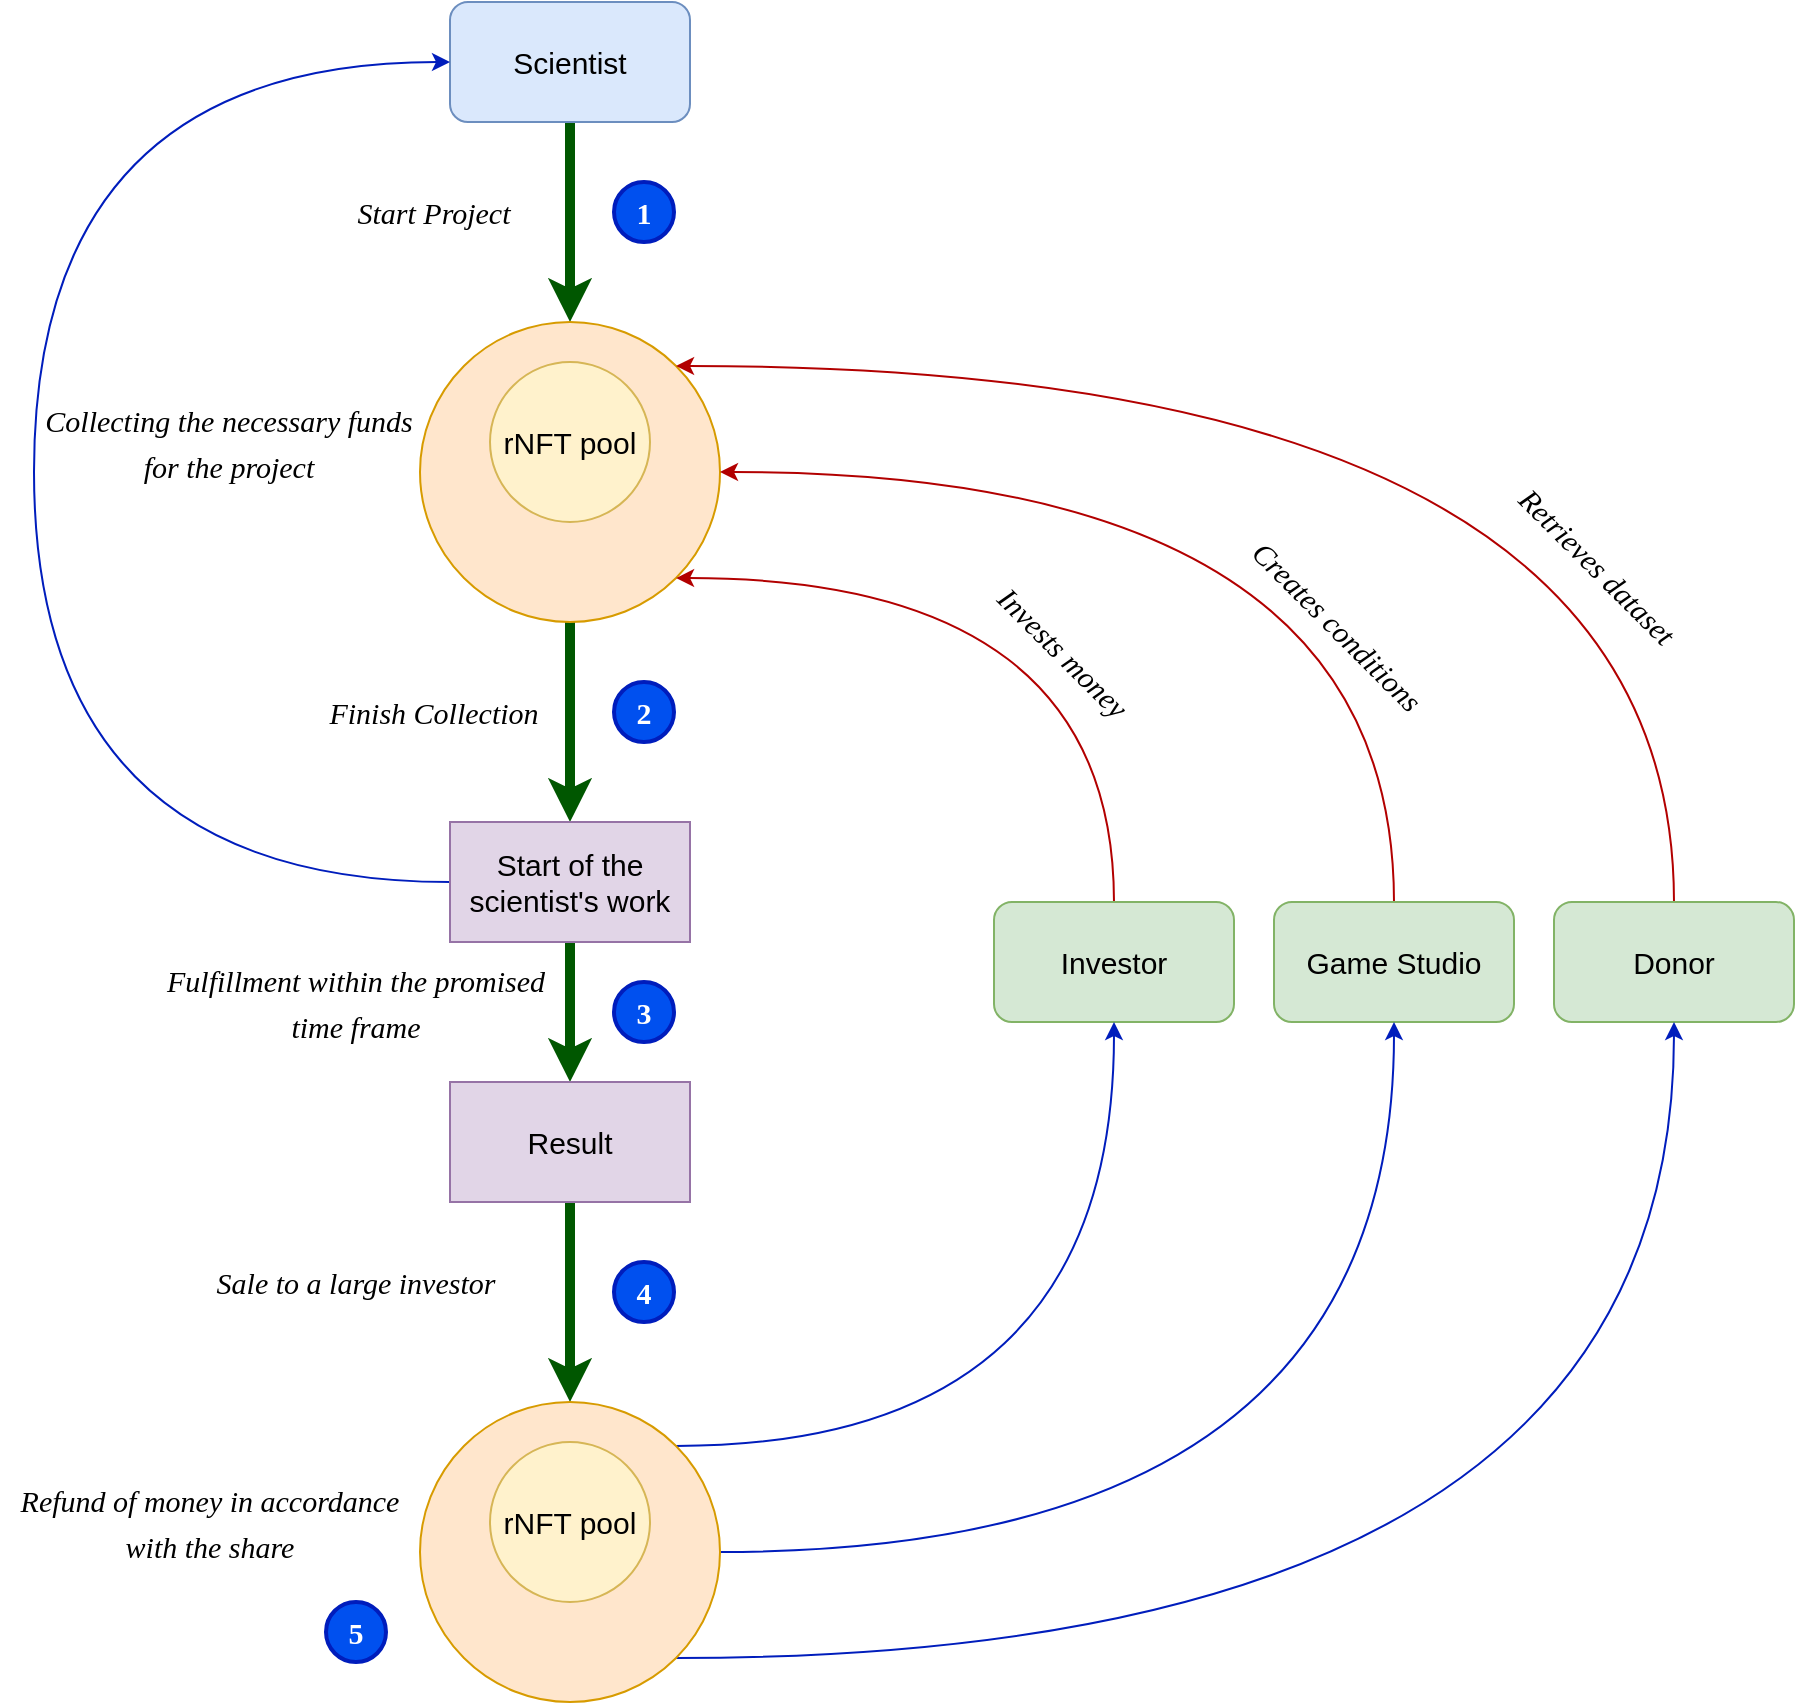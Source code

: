 <mxfile version="20.2.7" type="github"><diagram id="EOUDwsGY_EpOZzg07E9d" name="Page-1"><mxGraphModel dx="2554" dy="963" grid="1" gridSize="10" guides="1" tooltips="1" connect="1" arrows="1" fold="1" page="1" pageScale="1" pageWidth="827" pageHeight="1169" math="0" shadow="0"><root><mxCell id="0"/><mxCell id="1" parent="0"/><mxCell id="2PXbILHk30kGU00M7IPA-9" style="edgeStyle=orthogonalEdgeStyle;curved=1;rounded=0;orthogonalLoop=1;jettySize=auto;html=1;exitX=0.5;exitY=1;exitDx=0;exitDy=0;entryX=0.5;entryY=0;entryDx=0;entryDy=0;strokeWidth=5;fontSize=5;fillColor=#008a00;strokeColor=#005700;" edge="1" parent="1" target="2PXbILHk30kGU00M7IPA-2"><mxGeometry relative="1" as="geometry"><mxPoint x="278" y="100" as="sourcePoint"/><Array as="points"><mxPoint x="278" y="150"/><mxPoint x="278" y="150"/></Array></mxGeometry></mxCell><mxCell id="2PXbILHk30kGU00M7IPA-12" style="edgeStyle=orthogonalEdgeStyle;curved=1;rounded=0;orthogonalLoop=1;jettySize=auto;html=1;exitX=0.5;exitY=1;exitDx=0;exitDy=0;entryX=0.5;entryY=0;entryDx=0;entryDy=0;strokeWidth=5;fillColor=#008a00;strokeColor=#005700;" edge="1" parent="1" source="2PXbILHk30kGU00M7IPA-2"><mxGeometry relative="1" as="geometry"><mxPoint x="278" y="450" as="targetPoint"/></mxGeometry></mxCell><mxCell id="2PXbILHk30kGU00M7IPA-2" value="" style="ellipse;whiteSpace=wrap;html=1;aspect=fixed;fillColor=#ffe6cc;strokeColor=#d79b00;" vertex="1" parent="1"><mxGeometry x="203" y="200" width="150" height="150" as="geometry"/></mxCell><mxCell id="2PXbILHk30kGU00M7IPA-34" style="edgeStyle=orthogonalEdgeStyle;curved=1;rounded=0;orthogonalLoop=1;jettySize=auto;html=1;exitX=0.5;exitY=0;exitDx=0;exitDy=0;entryX=1;entryY=0;entryDx=0;entryDy=0;fontSize=15;strokeWidth=1;fillColor=#e51400;strokeColor=#B20000;" edge="1" parent="1" source="2PXbILHk30kGU00M7IPA-3" target="2PXbILHk30kGU00M7IPA-2"><mxGeometry relative="1" as="geometry"><Array as="points"><mxPoint x="830" y="222"/></Array></mxGeometry></mxCell><mxCell id="2PXbILHk30kGU00M7IPA-3" value="&lt;span style=&quot;font-size: 15px;&quot;&gt;Donor&lt;/span&gt;" style="rounded=1;whiteSpace=wrap;html=1;fillColor=#d5e8d4;strokeColor=#82b366;" vertex="1" parent="1"><mxGeometry x="770" y="490" width="120" height="60" as="geometry"/></mxCell><mxCell id="2PXbILHk30kGU00M7IPA-32" style="edgeStyle=orthogonalEdgeStyle;curved=1;rounded=0;orthogonalLoop=1;jettySize=auto;html=1;exitX=0.5;exitY=0;exitDx=0;exitDy=0;entryX=1;entryY=0.5;entryDx=0;entryDy=0;fontSize=15;strokeWidth=1;fillColor=#e51400;strokeColor=#B20000;" edge="1" parent="1" source="2PXbILHk30kGU00M7IPA-5" target="2PXbILHk30kGU00M7IPA-2"><mxGeometry relative="1" as="geometry"/></mxCell><mxCell id="2PXbILHk30kGU00M7IPA-5" value="&lt;font style=&quot;font-size: 15px;&quot;&gt;Game Studio&lt;/font&gt;" style="rounded=1;whiteSpace=wrap;html=1;fillColor=#d5e8d4;strokeColor=#82b366;" vertex="1" parent="1"><mxGeometry x="630" y="490" width="120" height="60" as="geometry"/></mxCell><mxCell id="2PXbILHk30kGU00M7IPA-35" style="edgeStyle=orthogonalEdgeStyle;curved=1;rounded=0;orthogonalLoop=1;jettySize=auto;html=1;exitX=0.5;exitY=0;exitDx=0;exitDy=0;entryX=1;entryY=1;entryDx=0;entryDy=0;fontSize=15;strokeWidth=1;fillColor=#e51400;strokeColor=#B20000;" edge="1" parent="1" source="2PXbILHk30kGU00M7IPA-7" target="2PXbILHk30kGU00M7IPA-2"><mxGeometry relative="1" as="geometry"><Array as="points"><mxPoint x="550" y="328"/></Array></mxGeometry></mxCell><mxCell id="2PXbILHk30kGU00M7IPA-7" value="&lt;font style=&quot;font-size: 15px;&quot;&gt;Investor&lt;/font&gt;" style="rounded=1;whiteSpace=wrap;html=1;fillColor=#d5e8d4;strokeColor=#82b366;" vertex="1" parent="1"><mxGeometry x="490" y="490" width="120" height="60" as="geometry"/></mxCell><mxCell id="2PXbILHk30kGU00M7IPA-10" value="&lt;font style=&quot;font-size: 15px;&quot;&gt;Scientist&lt;/font&gt;" style="rounded=1;whiteSpace=wrap;html=1;fillColor=#dae8fc;strokeColor=#6c8ebf;" vertex="1" parent="1"><mxGeometry x="218" y="40" width="120" height="60" as="geometry"/></mxCell><mxCell id="2PXbILHk30kGU00M7IPA-16" style="edgeStyle=orthogonalEdgeStyle;curved=1;rounded=0;orthogonalLoop=1;jettySize=auto;html=1;exitX=0.5;exitY=1;exitDx=0;exitDy=0;strokeWidth=5;fillColor=#008a00;strokeColor=#005700;" edge="1" parent="1" source="2PXbILHk30kGU00M7IPA-15" target="2PXbILHk30kGU00M7IPA-17"><mxGeometry relative="1" as="geometry"><mxPoint x="278" y="610" as="targetPoint"/></mxGeometry></mxCell><mxCell id="2PXbILHk30kGU00M7IPA-40" style="edgeStyle=orthogonalEdgeStyle;curved=1;rounded=0;orthogonalLoop=1;jettySize=auto;html=1;exitX=0;exitY=0.5;exitDx=0;exitDy=0;entryX=0;entryY=0.5;entryDx=0;entryDy=0;fontSize=15;strokeWidth=1;fillColor=#0050ef;strokeColor=#001DBC;" edge="1" parent="1" source="2PXbILHk30kGU00M7IPA-15" target="2PXbILHk30kGU00M7IPA-10"><mxGeometry relative="1" as="geometry"><Array as="points"><mxPoint x="10" y="480"/><mxPoint x="10" y="70"/></Array></mxGeometry></mxCell><mxCell id="2PXbILHk30kGU00M7IPA-15" value="&lt;font style=&quot;font-size: 15px;&quot;&gt;Start of the scientist's work&lt;/font&gt;" style="rounded=0;whiteSpace=wrap;html=1;fillColor=#e1d5e7;strokeColor=#9673a6;" vertex="1" parent="1"><mxGeometry x="218" y="450" width="120" height="60" as="geometry"/></mxCell><mxCell id="2PXbILHk30kGU00M7IPA-18" style="edgeStyle=orthogonalEdgeStyle;curved=1;rounded=0;orthogonalLoop=1;jettySize=auto;html=1;exitX=0.5;exitY=1;exitDx=0;exitDy=0;strokeWidth=5;entryX=0.5;entryY=0;entryDx=0;entryDy=0;fillColor=#008a00;strokeColor=#005700;" edge="1" parent="1" source="2PXbILHk30kGU00M7IPA-17" target="2PXbILHk30kGU00M7IPA-28"><mxGeometry relative="1" as="geometry"><mxPoint x="278" y="720" as="targetPoint"/></mxGeometry></mxCell><mxCell id="2PXbILHk30kGU00M7IPA-17" value="&lt;font style=&quot;font-size: 15px;&quot;&gt;Result&lt;/font&gt;" style="rounded=0;whiteSpace=wrap;html=1;fillColor=#e1d5e7;strokeColor=#9673a6;" vertex="1" parent="1"><mxGeometry x="218" y="580" width="120" height="60" as="geometry"/></mxCell><mxCell id="2PXbILHk30kGU00M7IPA-20" value="&lt;font style=&quot;font-size: 15px;&quot;&gt;rNFT pool&lt;/font&gt;" style="ellipse;whiteSpace=wrap;html=1;aspect=fixed;fillColor=#fff2cc;strokeColor=#d6b656;" vertex="1" parent="1"><mxGeometry x="238" y="220" width="80" height="80" as="geometry"/></mxCell><mxCell id="2PXbILHk30kGU00M7IPA-22" value="&lt;font style=&quot;font-size: 15px;&quot;&gt;Start Project&lt;/font&gt;" style="text;html=1;strokeColor=none;fillColor=none;align=center;verticalAlign=middle;whiteSpace=wrap;rounded=0;fontSize=19;rotation=0;fontStyle=2;fontFamily=Verdana;" vertex="1" parent="1"><mxGeometry x="160" y="130" width="100" height="30" as="geometry"/></mxCell><mxCell id="2PXbILHk30kGU00M7IPA-23" value="&lt;font style=&quot;font-size: 15px;&quot;&gt;Retrieves dataset&lt;/font&gt;" style="text;html=1;strokeColor=none;fillColor=none;align=center;verticalAlign=middle;whiteSpace=wrap;rounded=0;fontSize=19;rotation=45;fontStyle=2;fontFamily=Verdana;" vertex="1" parent="1"><mxGeometry x="717.07" y="307.07" width="150" height="30" as="geometry"/></mxCell><mxCell id="2PXbILHk30kGU00M7IPA-24" value="&lt;font face=&quot;Verdana&quot; style=&quot;font-size: 15px;&quot;&gt;&lt;i&gt;Creates conditions&lt;/i&gt;&lt;/font&gt;" style="text;html=1;strokeColor=none;fillColor=none;align=center;verticalAlign=middle;whiteSpace=wrap;rounded=0;fontSize=19;rotation=45;" vertex="1" parent="1"><mxGeometry x="587.07" y="337.07" width="150" height="30" as="geometry"/></mxCell><mxCell id="2PXbILHk30kGU00M7IPA-25" value="&lt;span style=&quot;font-size: 15px;&quot;&gt;&lt;i&gt;&lt;font face=&quot;Verdana&quot;&gt;Invests money&lt;/font&gt;&lt;/i&gt;&lt;/span&gt;" style="text;html=1;strokeColor=none;fillColor=none;align=center;verticalAlign=middle;whiteSpace=wrap;rounded=0;fontSize=19;rotation=45;" vertex="1" parent="1"><mxGeometry x="460" y="350" width="130" height="30" as="geometry"/></mxCell><mxCell id="2PXbILHk30kGU00M7IPA-26" value="Finish Collection" style="text;strokeColor=none;fillColor=none;align=center;verticalAlign=middle;rounded=0;fontSize=15;rotation=0;shadow=0;sketch=0;spacingLeft=0;whiteSpace=wrap;fontStyle=2;fontFamily=Verdana;" vertex="1" parent="1"><mxGeometry x="130" y="380" width="160" height="30" as="geometry"/></mxCell><mxCell id="2PXbILHk30kGU00M7IPA-27" value="&lt;span style=&quot;font-size: 15px;&quot;&gt;Fulfillment within the promised time frame&lt;/span&gt;" style="text;html=1;strokeColor=none;fillColor=none;align=center;verticalAlign=middle;whiteSpace=wrap;rounded=0;fontSize=19;rotation=0;fontFamily=Verdana;fontStyle=2" vertex="1" parent="1"><mxGeometry x="70" y="520" width="202" height="40" as="geometry"/></mxCell><mxCell id="2PXbILHk30kGU00M7IPA-37" style="edgeStyle=orthogonalEdgeStyle;curved=1;rounded=0;orthogonalLoop=1;jettySize=auto;html=1;exitX=1;exitY=0;exitDx=0;exitDy=0;entryX=0.5;entryY=1;entryDx=0;entryDy=0;fontSize=15;strokeWidth=1;fillColor=#0050ef;strokeColor=#001DBC;" edge="1" parent="1" source="2PXbILHk30kGU00M7IPA-28" target="2PXbILHk30kGU00M7IPA-7"><mxGeometry relative="1" as="geometry"/></mxCell><mxCell id="2PXbILHk30kGU00M7IPA-38" style="edgeStyle=orthogonalEdgeStyle;curved=1;rounded=0;orthogonalLoop=1;jettySize=auto;html=1;exitX=1;exitY=0.5;exitDx=0;exitDy=0;entryX=0.5;entryY=1;entryDx=0;entryDy=0;fontSize=15;strokeWidth=1;fillColor=#0050ef;strokeColor=#001DBC;" edge="1" parent="1" source="2PXbILHk30kGU00M7IPA-28" target="2PXbILHk30kGU00M7IPA-5"><mxGeometry relative="1" as="geometry"/></mxCell><mxCell id="2PXbILHk30kGU00M7IPA-39" style="edgeStyle=orthogonalEdgeStyle;curved=1;rounded=0;orthogonalLoop=1;jettySize=auto;html=1;exitX=1;exitY=1;exitDx=0;exitDy=0;entryX=0.5;entryY=1;entryDx=0;entryDy=0;fontSize=15;strokeWidth=1;fillColor=#0050ef;strokeColor=#001DBC;" edge="1" parent="1" source="2PXbILHk30kGU00M7IPA-28" target="2PXbILHk30kGU00M7IPA-3"><mxGeometry relative="1" as="geometry"/></mxCell><mxCell id="2PXbILHk30kGU00M7IPA-28" value="" style="ellipse;whiteSpace=wrap;html=1;aspect=fixed;fillColor=#ffe6cc;strokeColor=#d79b00;" vertex="1" parent="1"><mxGeometry x="203" y="740" width="150" height="150" as="geometry"/></mxCell><mxCell id="2PXbILHk30kGU00M7IPA-36" value="&lt;span style=&quot;font-size: 15px;&quot;&gt;Sale to a large investor&lt;/span&gt;" style="text;html=1;strokeColor=none;fillColor=none;align=center;verticalAlign=middle;whiteSpace=wrap;rounded=0;fontSize=19;rotation=0;fontFamily=Verdana;fontStyle=2" vertex="1" parent="1"><mxGeometry x="81" y="660" width="180" height="40" as="geometry"/></mxCell><mxCell id="2PXbILHk30kGU00M7IPA-43" value="&lt;font style=&quot;font-size: 15px;&quot;&gt;Refund of money in accordance with the share&lt;/font&gt;" style="text;html=1;strokeColor=none;fillColor=none;align=center;verticalAlign=middle;whiteSpace=wrap;rounded=0;fontSize=19;rotation=0;fontFamily=Verdana;fontStyle=2" vertex="1" parent="1"><mxGeometry x="-7" y="780" width="210" height="40" as="geometry"/></mxCell><mxCell id="2PXbILHk30kGU00M7IPA-47" value="&lt;font style=&quot;font-size: 15px;&quot;&gt;rNFT pool&lt;/font&gt;" style="ellipse;whiteSpace=wrap;html=1;aspect=fixed;fillColor=#fff2cc;strokeColor=#d6b656;" vertex="1" parent="1"><mxGeometry x="238" y="760" width="80" height="80" as="geometry"/></mxCell><mxCell id="2PXbILHk30kGU00M7IPA-48" value="&lt;b&gt;1&lt;/b&gt;" style="ellipse;whiteSpace=wrap;html=1;aspect=fixed;shadow=0;sketch=0;fontFamily=Verdana;fontSize=15;strokeColor=#001DBC;strokeWidth=2;fillColor=#0050ef;fontColor=#ffffff;" vertex="1" parent="1"><mxGeometry x="300" y="130" width="30" height="30" as="geometry"/></mxCell><mxCell id="2PXbILHk30kGU00M7IPA-49" value="&lt;b&gt;2&lt;/b&gt;" style="ellipse;whiteSpace=wrap;html=1;aspect=fixed;shadow=0;sketch=0;fontFamily=Verdana;fontSize=15;strokeColor=#001DBC;strokeWidth=2;fillColor=#0050ef;fontColor=#ffffff;" vertex="1" parent="1"><mxGeometry x="300" y="380" width="30" height="30" as="geometry"/></mxCell><mxCell id="2PXbILHk30kGU00M7IPA-50" value="&lt;b&gt;3&lt;/b&gt;" style="ellipse;whiteSpace=wrap;html=1;aspect=fixed;shadow=0;sketch=0;fontFamily=Verdana;fontSize=15;strokeColor=#001DBC;strokeWidth=2;fillColor=#0050ef;fontColor=#ffffff;" vertex="1" parent="1"><mxGeometry x="300" y="530" width="30" height="30" as="geometry"/></mxCell><mxCell id="2PXbILHk30kGU00M7IPA-51" value="&lt;b&gt;4&lt;/b&gt;" style="ellipse;whiteSpace=wrap;html=1;aspect=fixed;shadow=0;sketch=0;fontFamily=Verdana;fontSize=15;strokeColor=#001DBC;strokeWidth=2;fillColor=#0050ef;fontColor=#ffffff;" vertex="1" parent="1"><mxGeometry x="300" y="670" width="30" height="30" as="geometry"/></mxCell><mxCell id="2PXbILHk30kGU00M7IPA-52" value="&lt;font style=&quot;font-size: 15px;&quot;&gt;Collecting the necessary funds for the project&lt;/font&gt;" style="text;html=1;strokeColor=none;fillColor=none;align=center;verticalAlign=middle;whiteSpace=wrap;rounded=0;fontSize=19;rotation=0;fontStyle=2;fontFamily=Verdana;" vertex="1" parent="1"><mxGeometry x="12" y="245" width="191" height="30" as="geometry"/></mxCell><mxCell id="2PXbILHk30kGU00M7IPA-53" value="&lt;b&gt;5&lt;/b&gt;" style="ellipse;whiteSpace=wrap;html=1;aspect=fixed;shadow=0;sketch=0;fontFamily=Verdana;fontSize=15;strokeColor=#001DBC;strokeWidth=2;fillColor=#0050ef;fontColor=#ffffff;" vertex="1" parent="1"><mxGeometry x="156" y="840" width="30" height="30" as="geometry"/></mxCell></root></mxGraphModel></diagram></mxfile>